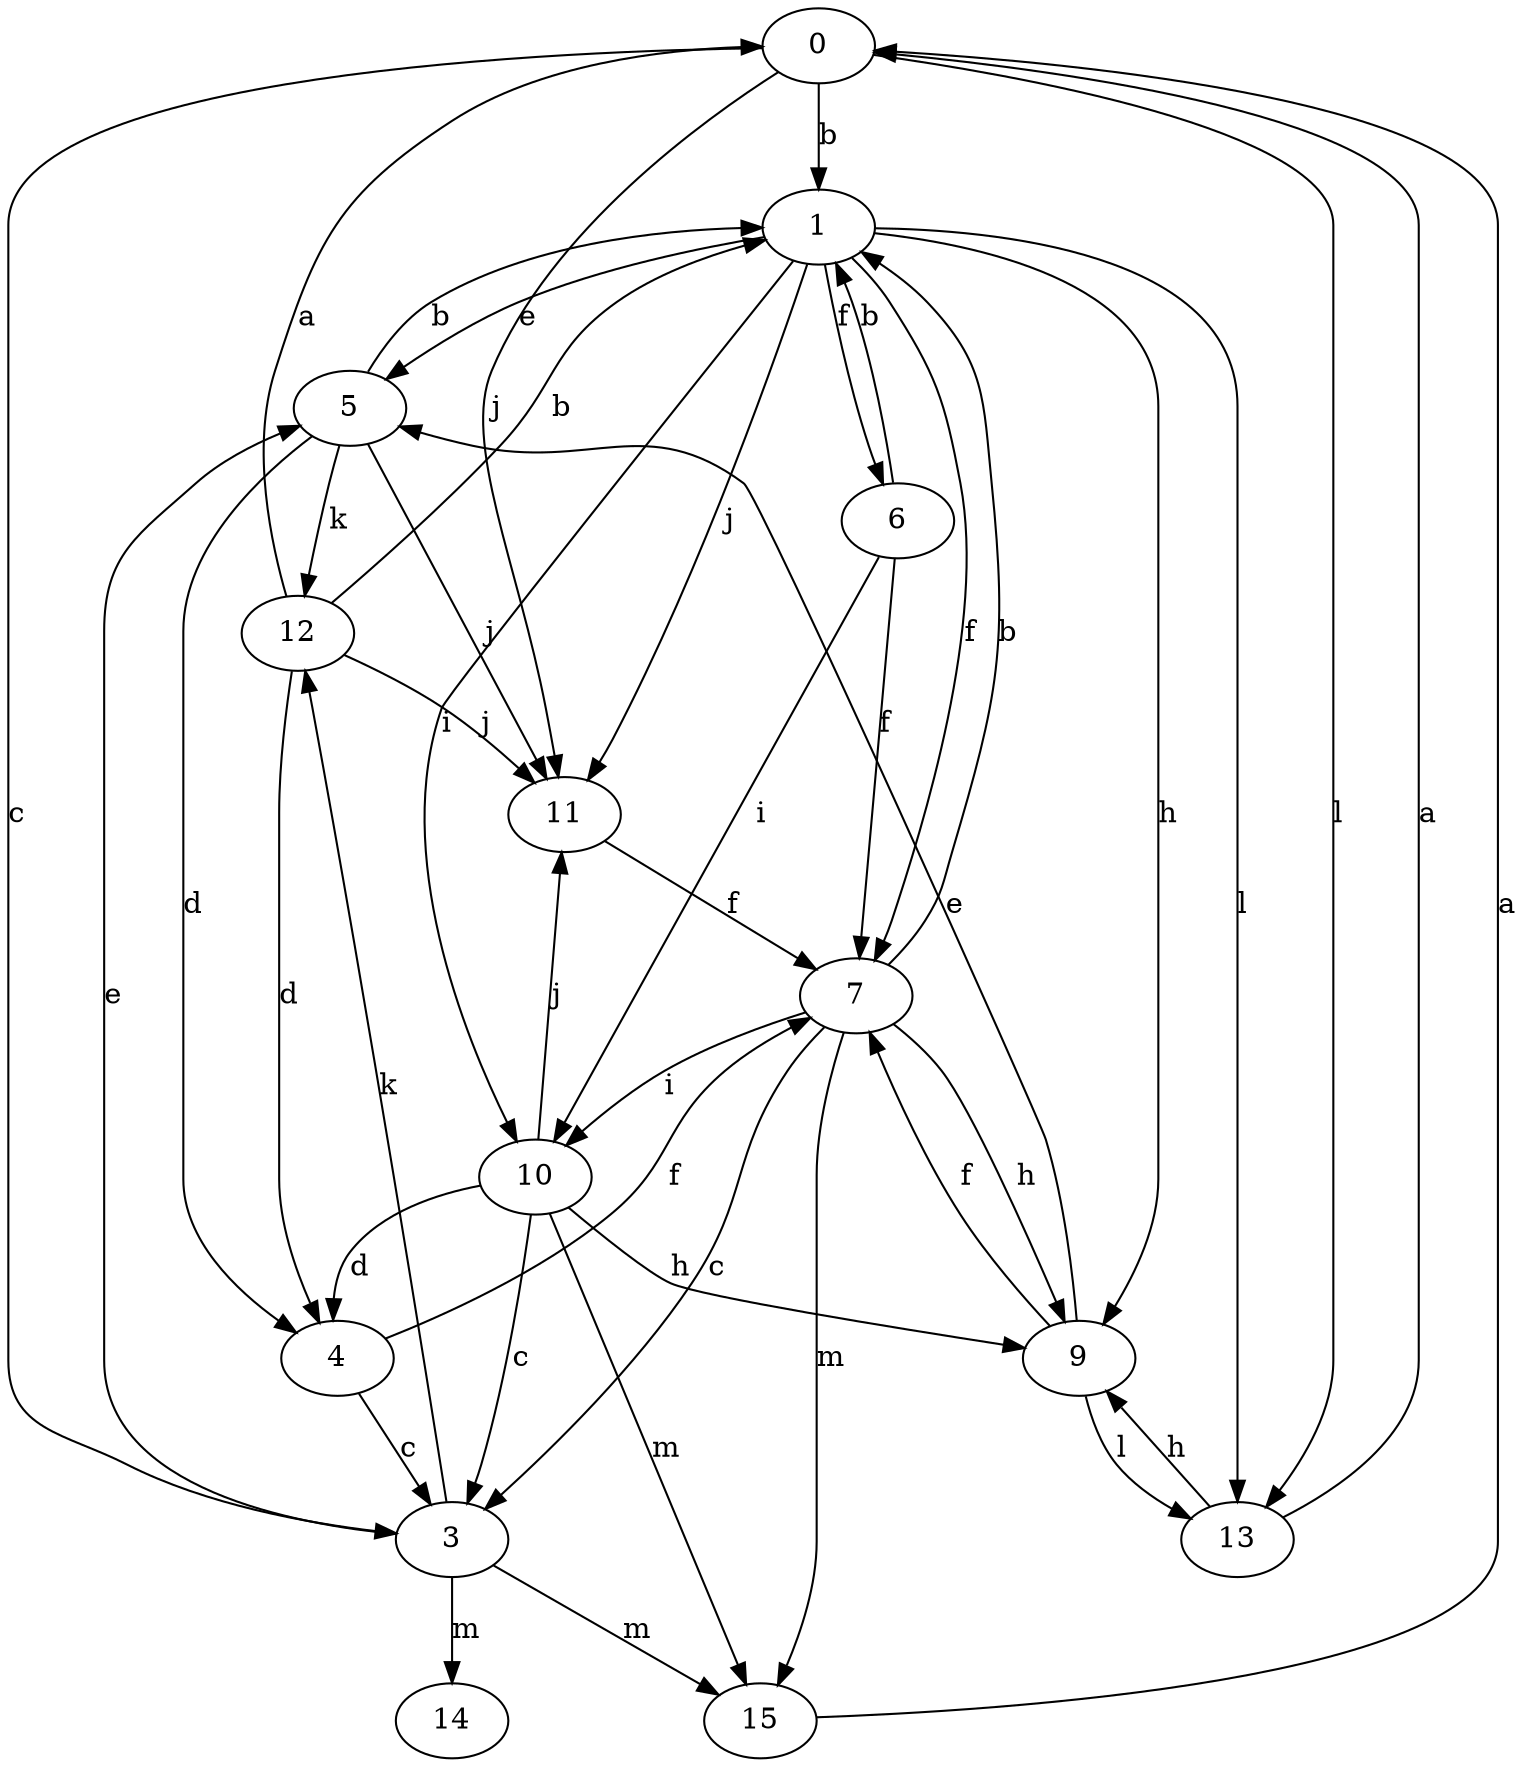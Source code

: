 strict digraph  {
0;
1;
3;
4;
5;
6;
7;
9;
10;
11;
12;
13;
14;
15;
0 -> 1  [label=b];
0 -> 3  [label=c];
0 -> 11  [label=j];
0 -> 13  [label=l];
1 -> 5  [label=e];
1 -> 6  [label=f];
1 -> 7  [label=f];
1 -> 9  [label=h];
1 -> 10  [label=i];
1 -> 11  [label=j];
1 -> 13  [label=l];
3 -> 5  [label=e];
3 -> 12  [label=k];
3 -> 14  [label=m];
3 -> 15  [label=m];
4 -> 3  [label=c];
4 -> 7  [label=f];
5 -> 1  [label=b];
5 -> 4  [label=d];
5 -> 11  [label=j];
5 -> 12  [label=k];
6 -> 1  [label=b];
6 -> 7  [label=f];
6 -> 10  [label=i];
7 -> 1  [label=b];
7 -> 3  [label=c];
7 -> 9  [label=h];
7 -> 10  [label=i];
7 -> 15  [label=m];
9 -> 5  [label=e];
9 -> 7  [label=f];
9 -> 13  [label=l];
10 -> 3  [label=c];
10 -> 4  [label=d];
10 -> 9  [label=h];
10 -> 11  [label=j];
10 -> 15  [label=m];
11 -> 7  [label=f];
12 -> 0  [label=a];
12 -> 1  [label=b];
12 -> 4  [label=d];
12 -> 11  [label=j];
13 -> 0  [label=a];
13 -> 9  [label=h];
15 -> 0  [label=a];
}
